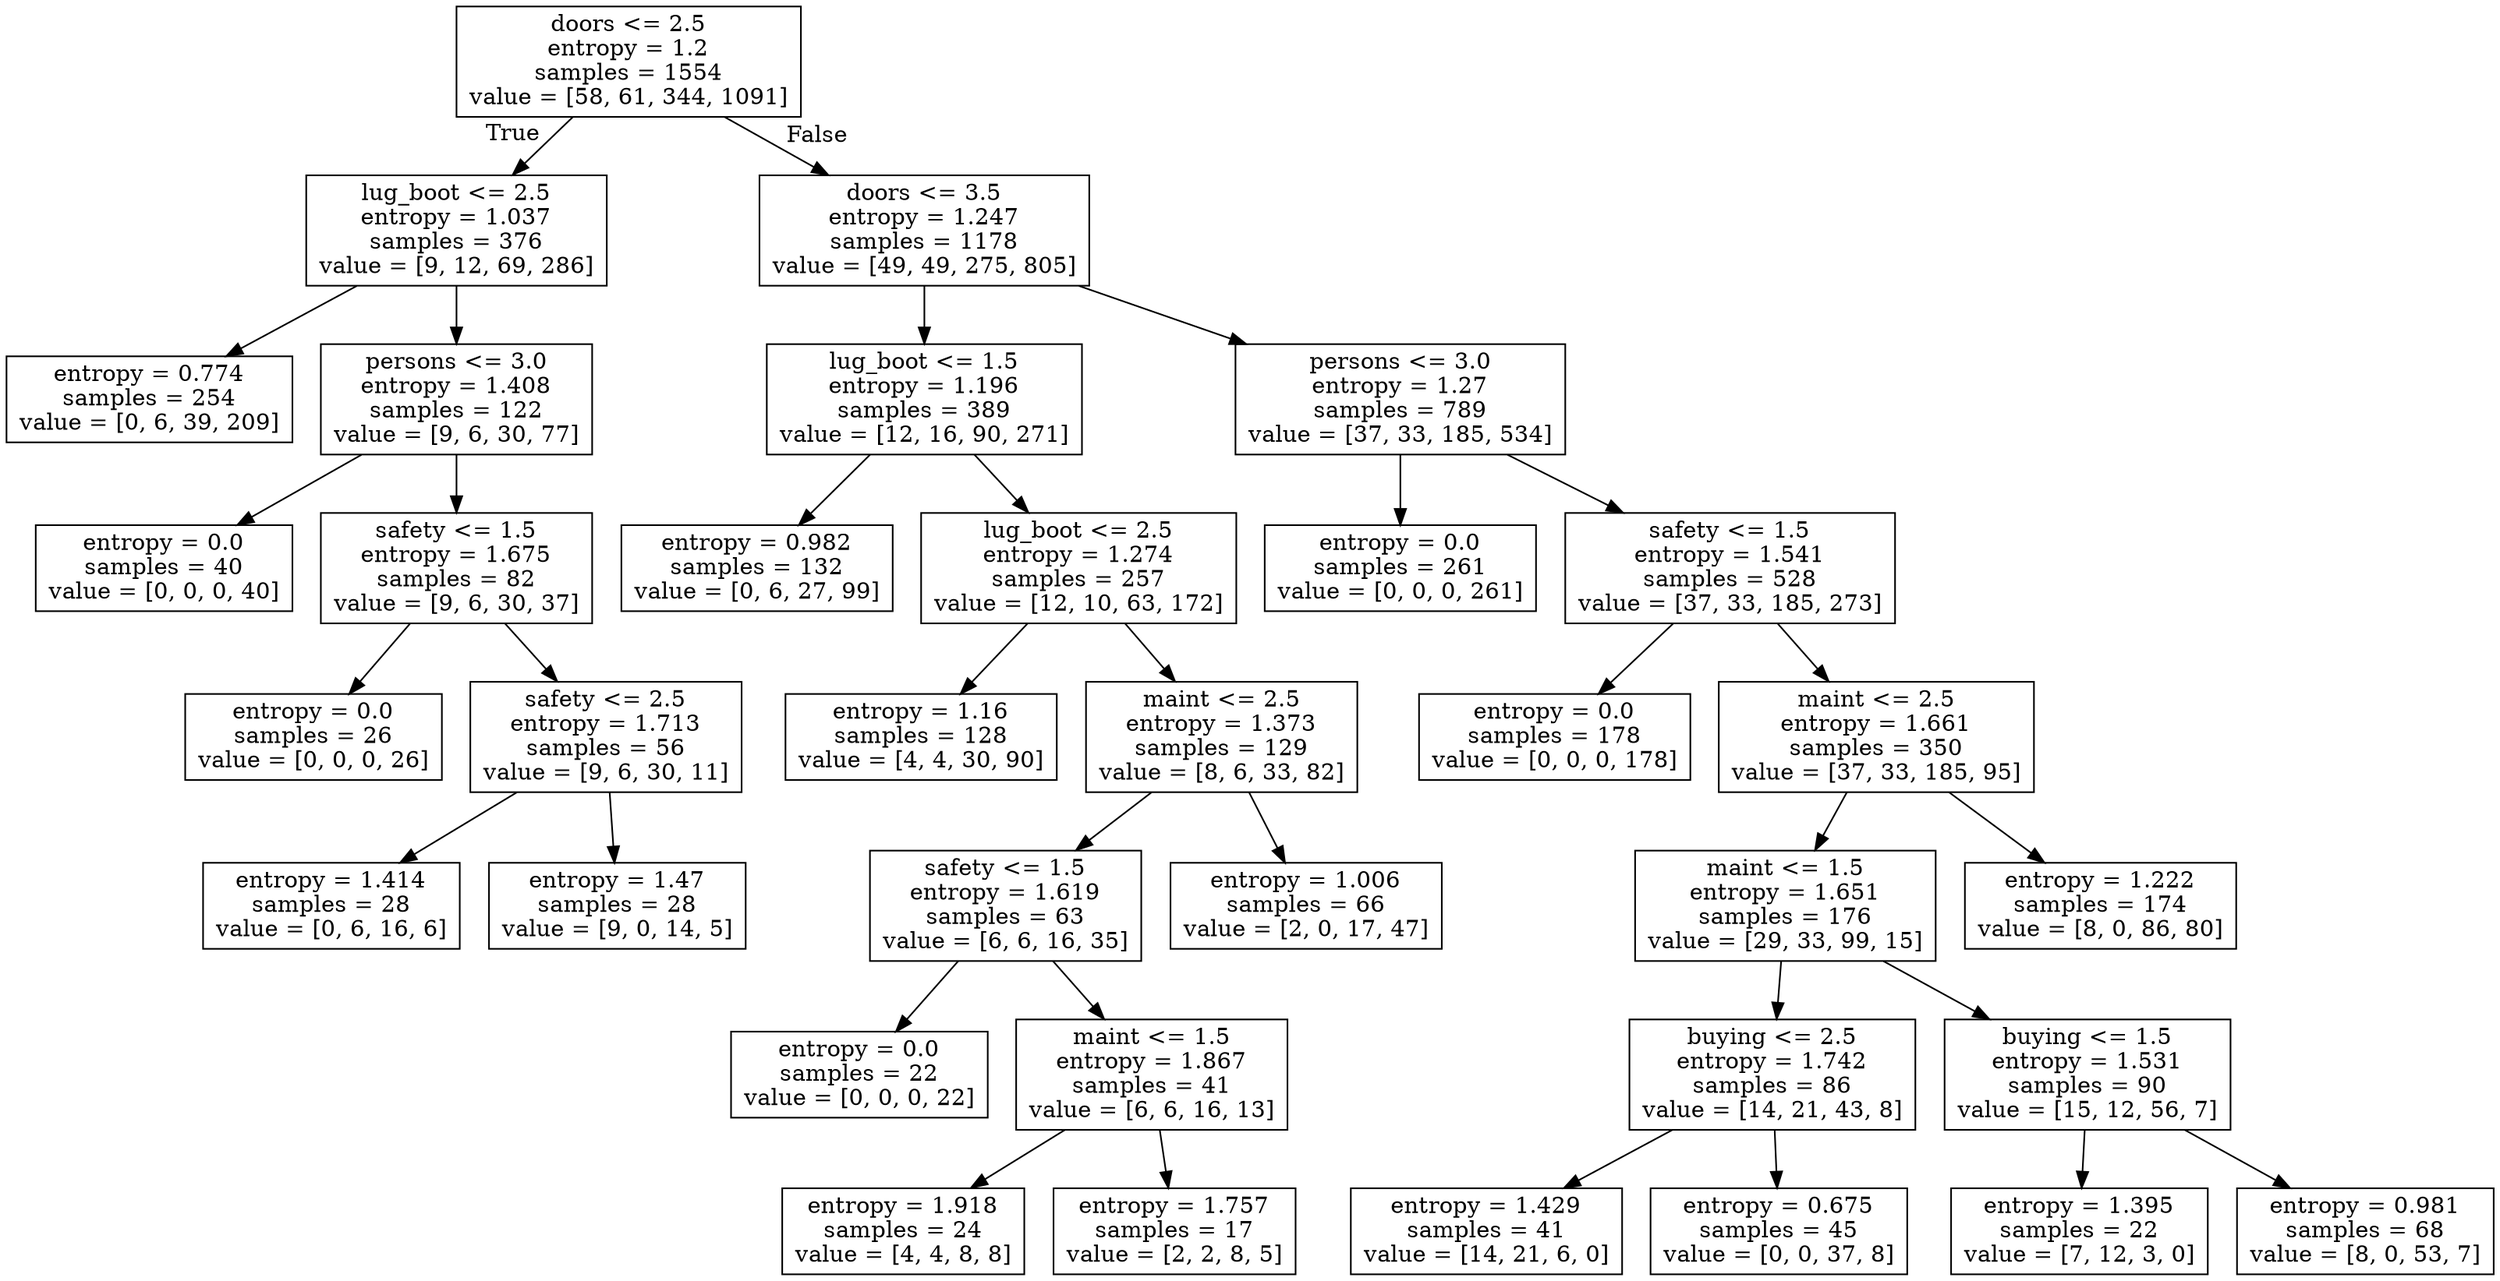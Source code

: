 digraph Tree {
node [shape=box] ;
0 [label="doors <= 2.5\nentropy = 1.2\nsamples = 1554\nvalue = [58, 61, 344, 1091]"] ;
1 [label="lug_boot <= 2.5\nentropy = 1.037\nsamples = 376\nvalue = [9, 12, 69, 286]"] ;
0 -> 1 [labeldistance=2.5, labelangle=45, headlabel="True"] ;
2 [label="entropy = 0.774\nsamples = 254\nvalue = [0, 6, 39, 209]"] ;
1 -> 2 ;
145 [label="persons <= 3.0\nentropy = 1.408\nsamples = 122\nvalue = [9, 6, 30, 77]"] ;
1 -> 145 ;
146 [label="entropy = 0.0\nsamples = 40\nvalue = [0, 0, 0, 40]"] ;
145 -> 146 ;
147 [label="safety <= 1.5\nentropy = 1.675\nsamples = 82\nvalue = [9, 6, 30, 37]"] ;
145 -> 147 ;
148 [label="entropy = 0.0\nsamples = 26\nvalue = [0, 0, 0, 26]"] ;
147 -> 148 ;
149 [label="safety <= 2.5\nentropy = 1.713\nsamples = 56\nvalue = [9, 6, 30, 11]"] ;
147 -> 149 ;
150 [label="entropy = 1.414\nsamples = 28\nvalue = [0, 6, 16, 6]"] ;
149 -> 150 ;
171 [label="entropy = 1.47\nsamples = 28\nvalue = [9, 0, 14, 5]"] ;
149 -> 171 ;
186 [label="doors <= 3.5\nentropy = 1.247\nsamples = 1178\nvalue = [49, 49, 275, 805]"] ;
0 -> 186 [labeldistance=2.5, labelangle=-45, headlabel="False"] ;
187 [label="lug_boot <= 1.5\nentropy = 1.196\nsamples = 389\nvalue = [12, 16, 90, 271]"] ;
186 -> 187 ;
188 [label="entropy = 0.982\nsamples = 132\nvalue = [0, 6, 27, 99]"] ;
187 -> 188 ;
255 [label="lug_boot <= 2.5\nentropy = 1.274\nsamples = 257\nvalue = [12, 10, 63, 172]"] ;
187 -> 255 ;
256 [label="entropy = 1.16\nsamples = 128\nvalue = [4, 4, 30, 90]"] ;
255 -> 256 ;
309 [label="maint <= 2.5\nentropy = 1.373\nsamples = 129\nvalue = [8, 6, 33, 82]"] ;
255 -> 309 ;
310 [label="safety <= 1.5\nentropy = 1.619\nsamples = 63\nvalue = [6, 6, 16, 35]"] ;
309 -> 310 ;
311 [label="entropy = 0.0\nsamples = 22\nvalue = [0, 0, 0, 22]"] ;
310 -> 311 ;
312 [label="maint <= 1.5\nentropy = 1.867\nsamples = 41\nvalue = [6, 6, 16, 13]"] ;
310 -> 312 ;
313 [label="entropy = 1.918\nsamples = 24\nvalue = [4, 4, 8, 8]"] ;
312 -> 313 ;
328 [label="entropy = 1.757\nsamples = 17\nvalue = [2, 2, 8, 5]"] ;
312 -> 328 ;
345 [label="entropy = 1.006\nsamples = 66\nvalue = [2, 0, 17, 47]"] ;
309 -> 345 ;
372 [label="persons <= 3.0\nentropy = 1.27\nsamples = 789\nvalue = [37, 33, 185, 534]"] ;
186 -> 372 ;
373 [label="entropy = 0.0\nsamples = 261\nvalue = [0, 0, 0, 261]"] ;
372 -> 373 ;
374 [label="safety <= 1.5\nentropy = 1.541\nsamples = 528\nvalue = [37, 33, 185, 273]"] ;
372 -> 374 ;
375 [label="entropy = 0.0\nsamples = 178\nvalue = [0, 0, 0, 178]"] ;
374 -> 375 ;
376 [label="maint <= 2.5\nentropy = 1.661\nsamples = 350\nvalue = [37, 33, 185, 95]"] ;
374 -> 376 ;
377 [label="maint <= 1.5\nentropy = 1.651\nsamples = 176\nvalue = [29, 33, 99, 15]"] ;
376 -> 377 ;
378 [label="buying <= 2.5\nentropy = 1.742\nsamples = 86\nvalue = [14, 21, 43, 8]"] ;
377 -> 378 ;
379 [label="entropy = 1.429\nsamples = 41\nvalue = [14, 21, 6, 0]"] ;
378 -> 379 ;
420 [label="entropy = 0.675\nsamples = 45\nvalue = [0, 0, 37, 8]"] ;
378 -> 420 ;
455 [label="buying <= 1.5\nentropy = 1.531\nsamples = 90\nvalue = [15, 12, 56, 7]"] ;
377 -> 455 ;
456 [label="entropy = 1.395\nsamples = 22\nvalue = [7, 12, 3, 0]"] ;
455 -> 456 ;
475 [label="entropy = 0.981\nsamples = 68\nvalue = [8, 0, 53, 7]"] ;
455 -> 475 ;
514 [label="entropy = 1.222\nsamples = 174\nvalue = [8, 0, 86, 80]"] ;
376 -> 514 ;
}